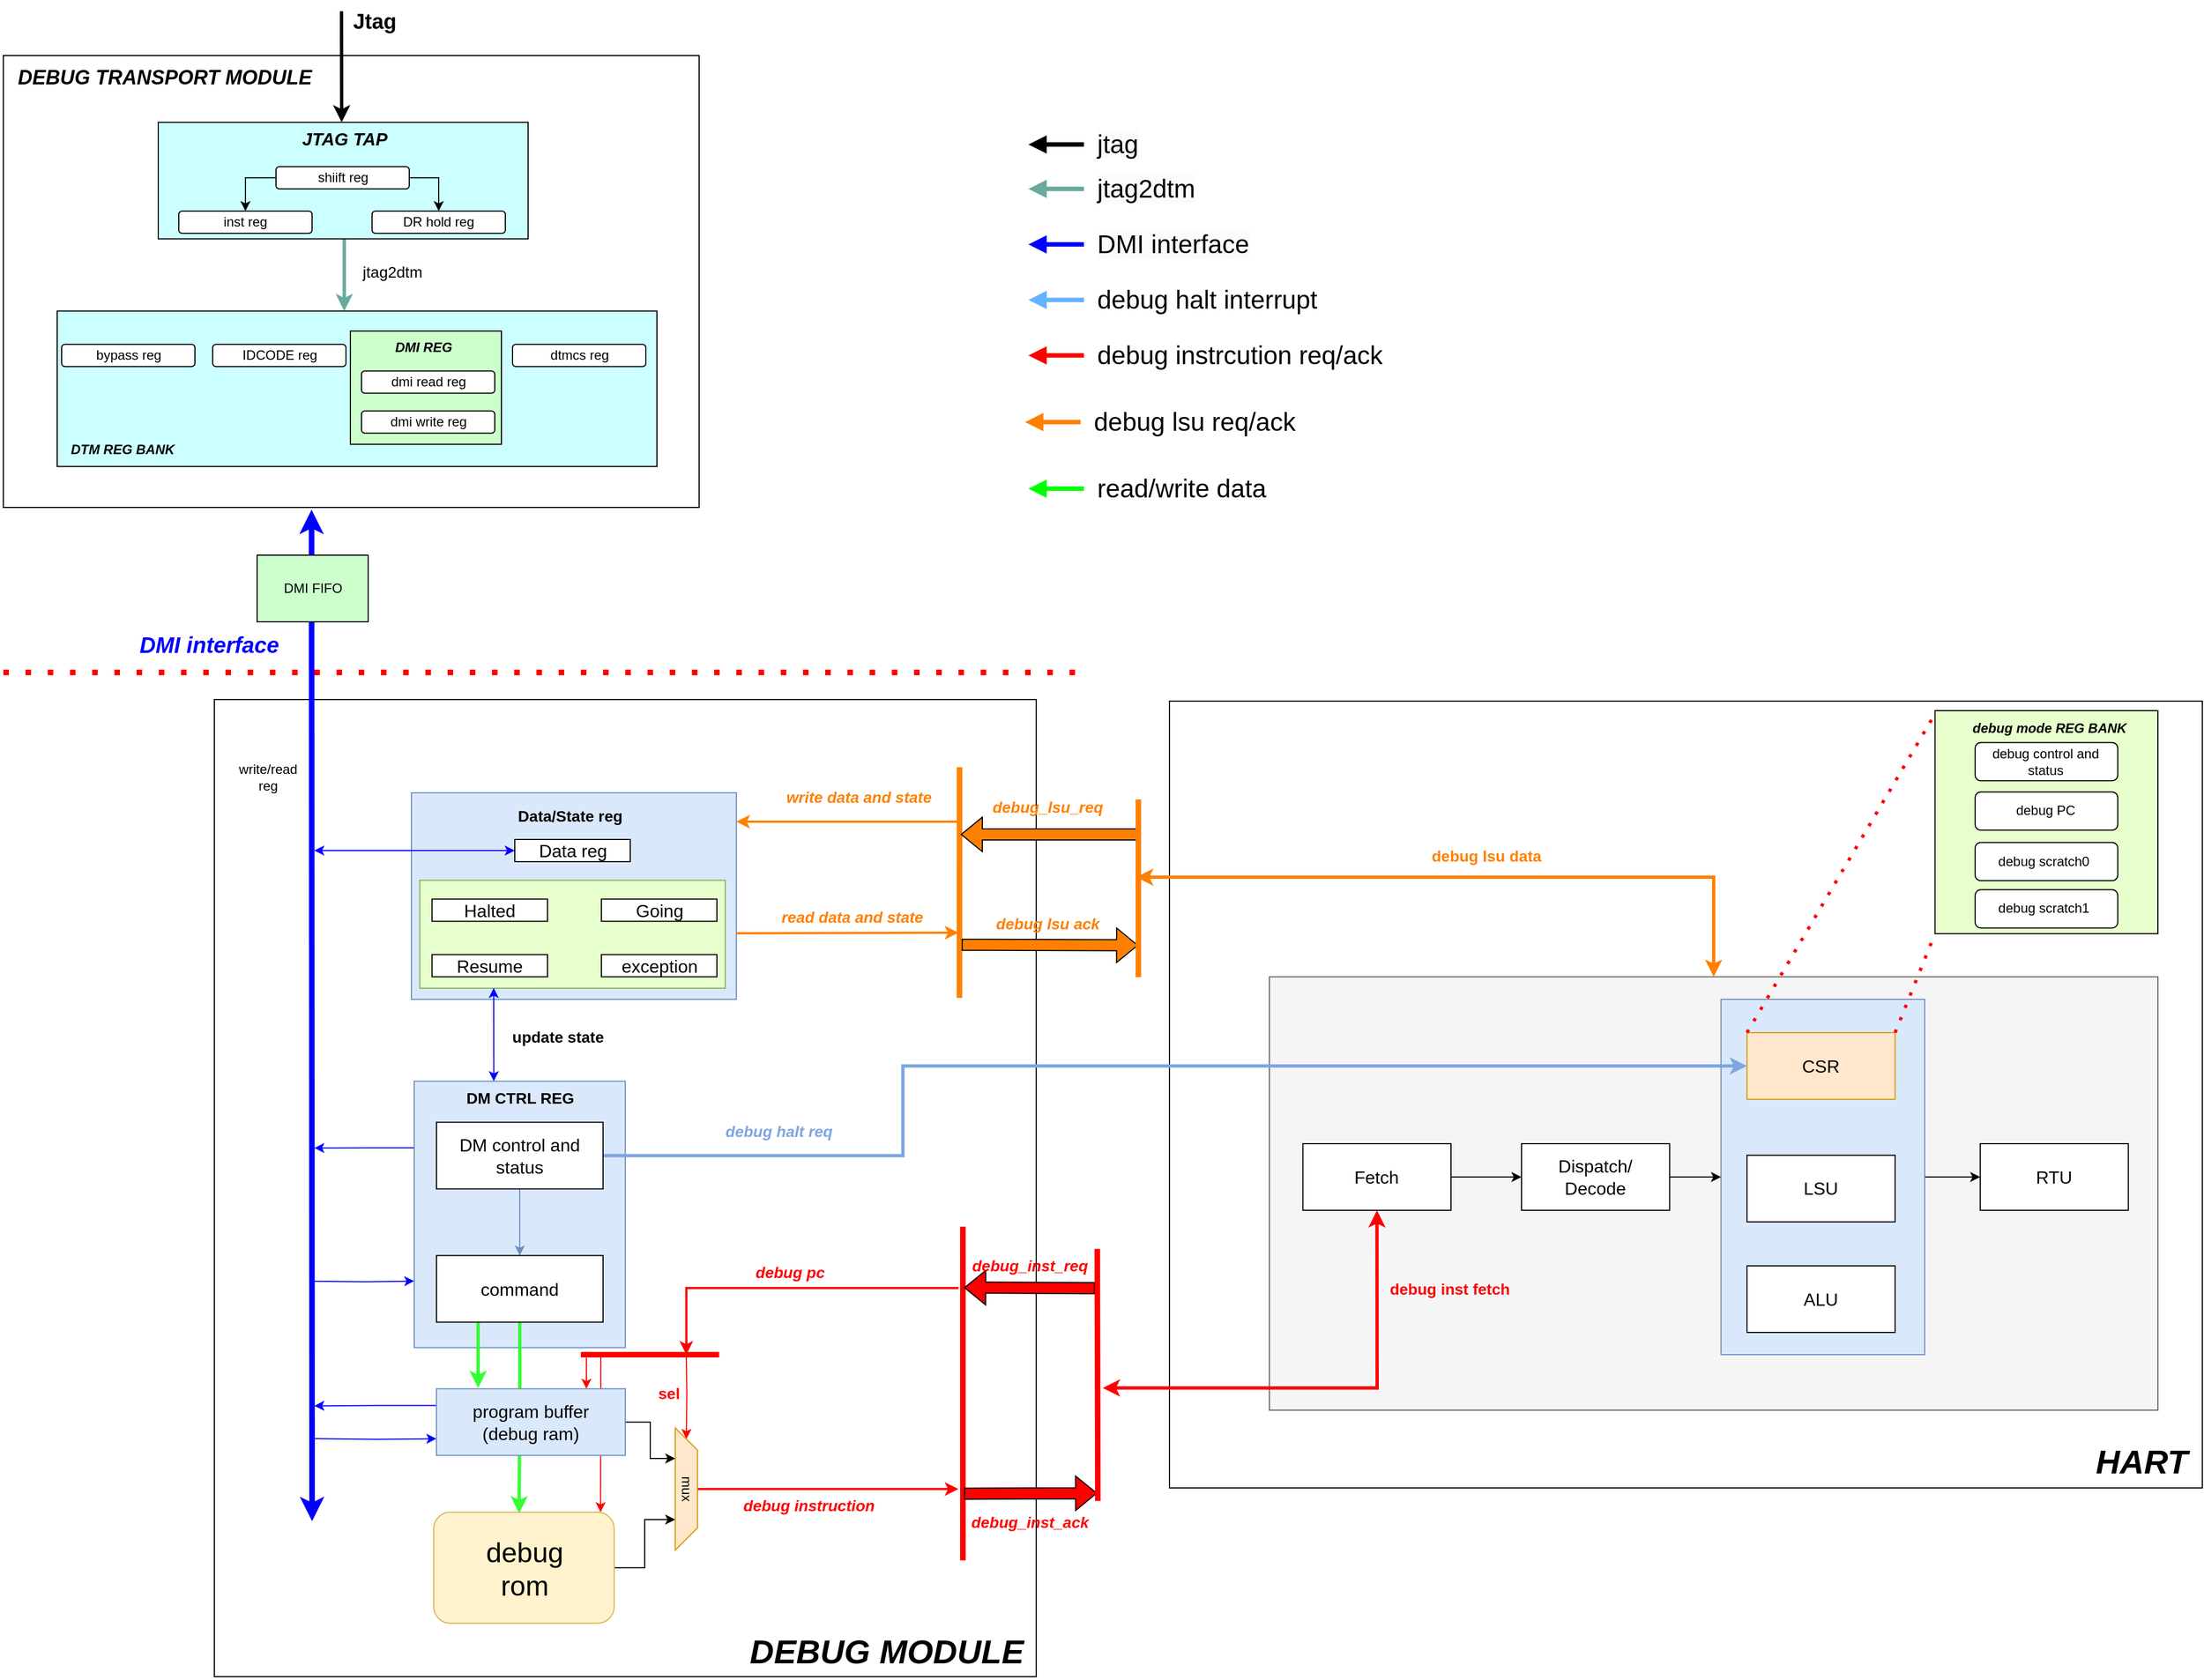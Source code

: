 <mxfile>
    <diagram id="eNo6lPj8VxHQ5PX3t6Yt" name="Page-1">
        <mxGraphModel dx="4300" dy="-765" grid="1" gridSize="10" guides="1" tooltips="1" connect="1" arrows="1" fold="1" page="1" pageScale="1" pageWidth="850" pageHeight="1100" background="#ffffff" math="0" shadow="0">
            <root>
                <mxCell id="0"/>
                <mxCell id="1" parent="0"/>
                <mxCell id="2" value="" style="rounded=0;whiteSpace=wrap;html=1;fillColor=#FFFFFF;" vertex="1" parent="1">
                    <mxGeometry x="-70" y="4550" width="740" height="880" as="geometry"/>
                </mxCell>
                <mxCell id="3" value="" style="rounded=0;whiteSpace=wrap;html=1;fillColor=#FFFFFF;" vertex="1" parent="1">
                    <mxGeometry x="790" y="4551.43" width="930" height="708.57" as="geometry"/>
                </mxCell>
                <mxCell id="4" value="" style="rounded=0;whiteSpace=wrap;html=1;fillColor=#f5f5f5;movable=1;resizable=1;rotatable=1;deletable=1;editable=1;locked=0;connectable=1;fontColor=#333333;strokeColor=#666666;" vertex="1" parent="1">
                    <mxGeometry x="880" y="4799.72" width="800" height="390.28" as="geometry"/>
                </mxCell>
                <mxCell id="5" style="edgeStyle=orthogonalEdgeStyle;rounded=0;orthogonalLoop=1;jettySize=auto;html=1;exitX=1;exitY=0.5;exitDx=0;exitDy=0;entryX=0;entryY=0.5;entryDx=0;entryDy=0;" edge="1" parent="1" source="6" target="114">
                    <mxGeometry relative="1" as="geometry"/>
                </mxCell>
                <mxCell id="6" value="" style="rounded=0;whiteSpace=wrap;html=1;fillColor=#dae8fc;movable=1;resizable=1;rotatable=1;deletable=1;editable=1;locked=0;connectable=1;strokeColor=#6c8ebf;" vertex="1" parent="1">
                    <mxGeometry x="1286.63" y="4820" width="183.37" height="320" as="geometry"/>
                </mxCell>
                <mxCell id="7" value="" style="endArrow=classic;html=1;rounded=0;strokeColor=#FF0000;" edge="1" parent="1">
                    <mxGeometry width="50" height="50" relative="1" as="geometry">
                        <mxPoint x="278.01" y="5141.86" as="sourcePoint"/>
                        <mxPoint x="277.76" y="5281.86" as="targetPoint"/>
                    </mxGeometry>
                </mxCell>
                <mxCell id="8" value="" style="rounded=0;whiteSpace=wrap;html=1;fillColor=#dae8fc;fontStyle=1;strokeColor=#6c8ebf;" vertex="1" parent="1">
                    <mxGeometry x="107.5" y="4633.98" width="292.5" height="186.02" as="geometry"/>
                </mxCell>
                <mxCell id="9" value="" style="rounded=0;whiteSpace=wrap;html=1;fillColor=#E6FFCC;fontStyle=1;strokeColor=#82b366;" vertex="1" parent="1">
                    <mxGeometry x="115" y="4712.78" width="275" height="97.22" as="geometry"/>
                </mxCell>
                <mxCell id="10" value="" style="rounded=0;whiteSpace=wrap;html=1;fillColor=#FFFFFF;" vertex="1" parent="1">
                    <mxGeometry x="-260" y="3970" width="626.5" height="407" as="geometry"/>
                </mxCell>
                <mxCell id="11" style="edgeStyle=orthogonalEdgeStyle;rounded=0;orthogonalLoop=1;jettySize=auto;html=1;exitX=0;exitY=0.75;exitDx=0;exitDy=0;entryX=0;entryY=0.75;entryDx=0;entryDy=0;strokeColor=#0000FF;" edge="1" parent="1" target="13">
                    <mxGeometry relative="1" as="geometry">
                        <mxPoint x="20" y="5073.937" as="sourcePoint"/>
                    </mxGeometry>
                </mxCell>
                <mxCell id="12" style="edgeStyle=orthogonalEdgeStyle;rounded=0;orthogonalLoop=1;jettySize=auto;html=1;exitX=0;exitY=0.25;exitDx=0;exitDy=0;strokeColor=#0000FF;" edge="1" parent="1" source="13">
                    <mxGeometry relative="1" as="geometry">
                        <mxPoint x="20" y="4953.937" as="targetPoint"/>
                    </mxGeometry>
                </mxCell>
                <mxCell id="13" value="" style="rounded=0;whiteSpace=wrap;html=1;fillColor=#dae8fc;fontStyle=1;strokeColor=#6c8ebf;" vertex="1" parent="1">
                    <mxGeometry x="110" y="4893.72" width="190" height="240" as="geometry"/>
                </mxCell>
                <mxCell id="14" style="edgeStyle=orthogonalEdgeStyle;rounded=0;orthogonalLoop=1;jettySize=auto;html=1;exitX=0.5;exitY=0;exitDx=0;exitDy=0;entryX=0.5;entryY=0;entryDx=0;entryDy=0;strokeWidth=3;" edge="1" parent="1">
                    <mxGeometry relative="1" as="geometry">
                        <mxPoint x="44.66" y="4030.14" as="targetPoint"/>
                        <mxPoint x="44.502" y="3960.14" as="sourcePoint"/>
                        <Array as="points">
                            <mxPoint x="45.16" y="3930.14"/>
                            <mxPoint x="45.16" y="3930.14"/>
                        </Array>
                    </mxGeometry>
                </mxCell>
                <mxCell id="15" style="edgeStyle=orthogonalEdgeStyle;rounded=0;orthogonalLoop=1;jettySize=auto;html=1;exitX=0.5;exitY=1;exitDx=0;exitDy=0;entryX=0.5;entryY=0;entryDx=0;entryDy=0;fontColor=#67AB9F;strokeColor=#67AB9F;strokeWidth=3;" edge="1" parent="1">
                    <mxGeometry relative="1" as="geometry">
                        <mxPoint x="47" y="4130.14" as="sourcePoint"/>
                        <mxPoint x="47" y="4200.14" as="targetPoint"/>
                    </mxGeometry>
                </mxCell>
                <mxCell id="16" value="&lt;font style=&quot;font-size: 19px;&quot;&gt;Jtag&lt;/font&gt;" style="text;html=1;align=center;verticalAlign=middle;resizable=0;points=[];autosize=1;strokeColor=none;fillColor=none;fontStyle=1;" vertex="1" parent="1">
                    <mxGeometry x="44" y="3920" width="60" height="40" as="geometry"/>
                </mxCell>
                <mxCell id="17" value="&lt;font style=&quot;font-size: 14px;&quot;&gt;jtag2dtm&lt;/font&gt;" style="text;html=1;align=center;verticalAlign=middle;resizable=0;points=[];autosize=1;strokeColor=none;fillColor=none;" vertex="1" parent="1">
                    <mxGeometry x="49.5" y="4150.14" width="80" height="30" as="geometry"/>
                </mxCell>
                <mxCell id="18" value="" style="endArrow=none;dashed=1;html=1;dashPattern=1 3;strokeWidth=5;rounded=0;strokeColor=#FF0000;" edge="1" parent="1">
                    <mxGeometry width="50" height="50" relative="1" as="geometry">
                        <mxPoint x="-260" y="4525.58" as="sourcePoint"/>
                        <mxPoint x="720" y="4525.58" as="targetPoint"/>
                    </mxGeometry>
                </mxCell>
                <mxCell id="19" style="edgeStyle=orthogonalEdgeStyle;rounded=0;orthogonalLoop=1;jettySize=auto;html=1;exitX=0.5;exitY=1;exitDx=0;exitDy=0;entryX=0.5;entryY=0;entryDx=0;entryDy=0;fillColor=#dae8fc;strokeColor=#6c8ebf;" edge="1" parent="1" source="21" target="24">
                    <mxGeometry relative="1" as="geometry"/>
                </mxCell>
                <mxCell id="20" style="edgeStyle=orthogonalEdgeStyle;rounded=0;orthogonalLoop=1;jettySize=auto;html=1;exitX=1;exitY=0.5;exitDx=0;exitDy=0;entryX=0;entryY=0.5;entryDx=0;entryDy=0;strokeColor=#7EA6E0;strokeWidth=3;" edge="1" parent="1" source="21" target="113">
                    <mxGeometry relative="1" as="geometry">
                        <mxPoint x="770" y="4960.667" as="targetPoint"/>
                        <Array as="points">
                            <mxPoint x="550" y="4961"/>
                            <mxPoint x="550" y="4880"/>
                        </Array>
                    </mxGeometry>
                </mxCell>
                <mxCell id="21" value="DM control and&lt;br&gt;status" style="rounded=0;whiteSpace=wrap;html=1;fontSize=16;" vertex="1" parent="1">
                    <mxGeometry x="130" y="4930.72" width="150" height="60" as="geometry"/>
                </mxCell>
                <mxCell id="22" style="edgeStyle=orthogonalEdgeStyle;rounded=0;orthogonalLoop=1;jettySize=auto;html=1;exitX=0.25;exitY=1;exitDx=0;exitDy=0;entryX=0.221;entryY=-0.012;entryDx=0;entryDy=0;strokeColor=#33FF33;strokeWidth=3;entryPerimeter=0;" edge="1" parent="1" source="24" target="62">
                    <mxGeometry relative="1" as="geometry"/>
                </mxCell>
                <mxCell id="23" style="edgeStyle=orthogonalEdgeStyle;rounded=0;orthogonalLoop=1;jettySize=auto;html=1;exitX=0.5;exitY=1;exitDx=0;exitDy=0;strokeColor=#33FF33;strokeWidth=3;entryX=0.473;entryY=0.01;entryDx=0;entryDy=0;entryPerimeter=0;" edge="1" parent="1" source="24" target="36">
                    <mxGeometry relative="1" as="geometry"/>
                </mxCell>
                <mxCell id="24" value="command" style="rounded=0;whiteSpace=wrap;html=1;fontSize=16;" vertex="1" parent="1">
                    <mxGeometry x="130" y="5050.72" width="150" height="60" as="geometry"/>
                </mxCell>
                <mxCell id="25" style="edgeStyle=orthogonalEdgeStyle;rounded=0;orthogonalLoop=1;jettySize=auto;html=1;exitX=0;exitY=0.75;exitDx=0;exitDy=0;entryX=0;entryY=0.75;entryDx=0;entryDy=0;strokeColor=#0000FF;" edge="1" parent="1" target="62">
                    <mxGeometry relative="1" as="geometry">
                        <mxPoint x="20" y="5215.677" as="sourcePoint"/>
                    </mxGeometry>
                </mxCell>
                <mxCell id="26" style="edgeStyle=orthogonalEdgeStyle;rounded=0;orthogonalLoop=1;jettySize=auto;html=1;exitX=0;exitY=0.25;exitDx=0;exitDy=0;entryX=0;entryY=0.25;entryDx=0;entryDy=0;strokeColor=#0000FF;" edge="1" parent="1" source="62">
                    <mxGeometry relative="1" as="geometry">
                        <mxPoint x="20" y="5186.111" as="targetPoint"/>
                    </mxGeometry>
                </mxCell>
                <mxCell id="27" value="write/read&lt;br&gt;reg" style="text;html=1;align=center;verticalAlign=middle;resizable=0;points=[];autosize=1;strokeColor=none;fillColor=none;" vertex="1" parent="1">
                    <mxGeometry x="-62" y="4599.72" width="80" height="40" as="geometry"/>
                </mxCell>
                <mxCell id="28" value="" style="endArrow=classic;startArrow=classic;html=1;rounded=0;strokeColor=#0000FF;strokeWidth=5;entryX=0.443;entryY=1.005;entryDx=0;entryDy=0;entryPerimeter=0;" edge="1" parent="1" target="10">
                    <mxGeometry width="50" height="50" relative="1" as="geometry">
                        <mxPoint x="18" y="5290" as="sourcePoint"/>
                        <mxPoint x="17.12" y="4520" as="targetPoint"/>
                    </mxGeometry>
                </mxCell>
                <mxCell id="29" value="" style="endArrow=none;html=1;strokeWidth=4;rounded=1;startArrow=block;startFill=1;endFill=0;strokeColor=#0000FF;fillColor=#0050ef;" edge="1" parent="1">
                    <mxGeometry width="50" height="50" relative="1" as="geometry">
                        <mxPoint x="663" y="4140.14" as="sourcePoint"/>
                        <mxPoint x="713" y="4140.14" as="targetPoint"/>
                    </mxGeometry>
                </mxCell>
                <mxCell id="30" value="&lt;span style=&quot;color: rgb(0, 0, 0); font-family: Helvetica; font-size: 23px; font-style: normal; font-variant-ligatures: normal; font-variant-caps: normal; font-weight: 400; letter-spacing: normal; orphans: 2; text-indent: 0px; text-transform: none; widows: 2; word-spacing: 0px; -webkit-text-stroke-width: 0px; background-color: rgb(251, 251, 251); text-decoration-thickness: initial; text-decoration-style: initial; text-decoration-color: initial; float: none; display: inline !important;&quot;&gt;DMI interface&lt;/span&gt;" style="text;whiteSpace=wrap;html=1;fontSize=23;align=left;" vertex="1" parent="1">
                    <mxGeometry x="723" y="4120.14" width="180" height="30" as="geometry"/>
                </mxCell>
                <mxCell id="31" value="" style="endArrow=none;html=1;strokeWidth=4;rounded=1;startArrow=block;startFill=1;endFill=0;strokeColor=#67AB9F;fillColor=#0050ef;" edge="1" parent="1">
                    <mxGeometry width="50" height="50" relative="1" as="geometry">
                        <mxPoint x="663" y="4090.14" as="sourcePoint"/>
                        <mxPoint x="713" y="4090.14" as="targetPoint"/>
                    </mxGeometry>
                </mxCell>
                <mxCell id="32" value="&lt;span style=&quot;color: rgb(0, 0, 0); font-family: Helvetica; font-size: 23px; font-style: normal; font-variant-ligatures: normal; font-variant-caps: normal; font-weight: 400; letter-spacing: normal; orphans: 2; text-indent: 0px; text-transform: none; widows: 2; word-spacing: 0px; -webkit-text-stroke-width: 0px; background-color: rgb(251, 251, 251); text-decoration-thickness: initial; text-decoration-style: initial; text-decoration-color: initial; float: none; display: inline !important;&quot;&gt;jtag2dtm&lt;/span&gt;" style="text;whiteSpace=wrap;html=1;fontSize=23;align=left;" vertex="1" parent="1">
                    <mxGeometry x="723" y="4070.14" width="80" height="30" as="geometry"/>
                </mxCell>
                <mxCell id="33" value="" style="endArrow=none;html=1;strokeWidth=4;rounded=1;startArrow=block;startFill=1;endFill=0;strokeColor=#66B2FF;fillColor=#0050ef;" edge="1" parent="1">
                    <mxGeometry width="50" height="50" relative="1" as="geometry">
                        <mxPoint x="663" y="4190.14" as="sourcePoint"/>
                        <mxPoint x="713" y="4190.14" as="targetPoint"/>
                    </mxGeometry>
                </mxCell>
                <mxCell id="34" value="debug halt interrupt" style="text;whiteSpace=wrap;html=1;fontSize=23;align=left;" vertex="1" parent="1">
                    <mxGeometry x="723" y="4170.14" width="217" height="30" as="geometry"/>
                </mxCell>
                <mxCell id="35" style="edgeStyle=orthogonalEdgeStyle;rounded=0;orthogonalLoop=1;jettySize=auto;html=1;exitX=1;exitY=0.5;exitDx=0;exitDy=0;entryX=0.75;entryY=1;entryDx=0;entryDy=0;" edge="1" parent="1" source="36" target="96">
                    <mxGeometry relative="1" as="geometry"/>
                </mxCell>
                <mxCell id="36" value="&lt;font style=&quot;font-size: 25px;&quot;&gt;debug&lt;br&gt;rom&lt;/font&gt;" style="rounded=1;whiteSpace=wrap;html=1;fillColor=#fff2cc;strokeColor=#d6b656;" vertex="1" parent="1">
                    <mxGeometry x="127.5" y="5281.86" width="162.5" height="100" as="geometry"/>
                </mxCell>
                <mxCell id="37" value="" style="endArrow=none;html=1;strokeWidth=4;rounded=1;startArrow=block;startFill=1;endFill=0;strokeColor=#FF0000;fillColor=#0050ef;" edge="1" parent="1">
                    <mxGeometry width="50" height="50" relative="1" as="geometry">
                        <mxPoint x="663" y="4240.14" as="sourcePoint"/>
                        <mxPoint x="713" y="4240.14" as="targetPoint"/>
                    </mxGeometry>
                </mxCell>
                <mxCell id="38" value="debug instrcution req/ack&amp;nbsp;" style="text;whiteSpace=wrap;html=1;fontSize=23;align=left;" vertex="1" parent="1">
                    <mxGeometry x="723" y="4220.14" width="267" height="30" as="geometry"/>
                </mxCell>
                <mxCell id="39" value="&lt;b style=&quot;&quot;&gt;&lt;i style=&quot;&quot;&gt;&lt;font style=&quot;font-size: 30px;&quot;&gt;DEBUG MODULE&lt;/font&gt;&lt;br style=&quot;font-size: 20px;&quot;&gt;&lt;/i&gt;&lt;/b&gt;" style="text;html=1;align=center;verticalAlign=middle;resizable=0;points=[];autosize=1;strokeColor=none;fillColor=none;fontSize=20;" vertex="1" parent="1">
                    <mxGeometry x="400" y="5381.86" width="270" height="50" as="geometry"/>
                </mxCell>
                <mxCell id="40" value="&lt;b style=&quot;font-size: 18px;&quot;&gt;&lt;i style=&quot;font-size: 18px;&quot;&gt;&lt;font style=&quot;font-size: 18px;&quot;&gt;DEBUG TRANSPORT MODULE&lt;/font&gt;&lt;br style=&quot;font-size: 18px;&quot;&gt;&lt;/i&gt;&lt;/b&gt;" style="text;html=1;align=center;verticalAlign=middle;resizable=0;points=[];autosize=1;strokeColor=none;fillColor=none;fontSize=18;" vertex="1" parent="1">
                    <mxGeometry x="-260" y="3970" width="290" height="40" as="geometry"/>
                </mxCell>
                <mxCell id="41" value="" style="endArrow=none;html=1;strokeWidth=4;rounded=1;startArrow=block;startFill=1;endFill=0;strokeColor=#FF8000;fillColor=#0050ef;" edge="1" parent="1">
                    <mxGeometry width="50" height="50" relative="1" as="geometry">
                        <mxPoint x="660" y="4300.14" as="sourcePoint"/>
                        <mxPoint x="710" y="4300.14" as="targetPoint"/>
                    </mxGeometry>
                </mxCell>
                <mxCell id="42" value="debug lsu req/ack" style="text;whiteSpace=wrap;html=1;fontSize=23;align=left;" vertex="1" parent="1">
                    <mxGeometry x="720" y="4280.14" width="220" height="30" as="geometry"/>
                </mxCell>
                <mxCell id="43" value="" style="rounded=0;whiteSpace=wrap;html=1;fillColor=#CCFFFF;" vertex="1" parent="1">
                    <mxGeometry x="-211.5" y="4200.14" width="540" height="140" as="geometry"/>
                </mxCell>
                <mxCell id="44" value="IDCODE reg" style="rounded=1;whiteSpace=wrap;html=1;" vertex="1" parent="1">
                    <mxGeometry x="-71.5" y="4230.14" width="120" height="20" as="geometry"/>
                </mxCell>
                <mxCell id="45" value="dtmcs reg" style="rounded=1;whiteSpace=wrap;html=1;" vertex="1" parent="1">
                    <mxGeometry x="198.5" y="4230.14" width="120" height="20" as="geometry"/>
                </mxCell>
                <mxCell id="46" value="bypass reg" style="rounded=1;whiteSpace=wrap;html=1;" vertex="1" parent="1">
                    <mxGeometry x="-207.5" y="4230.14" width="120" height="20" as="geometry"/>
                </mxCell>
                <mxCell id="47" value="DTM REG BANK" style="text;html=1;align=center;verticalAlign=middle;resizable=0;points=[];autosize=1;strokeColor=none;fillColor=none;fontStyle=3;" vertex="1" parent="1">
                    <mxGeometry x="-213.5" y="4310.14" width="120" height="30" as="geometry"/>
                </mxCell>
                <mxCell id="48" value="" style="rounded=0;whiteSpace=wrap;html=1;fillColor=#CCFFCC;" vertex="1" parent="1">
                    <mxGeometry x="52.5" y="4218.14" width="136" height="102" as="geometry"/>
                </mxCell>
                <mxCell id="49" value="dmi read reg" style="rounded=1;whiteSpace=wrap;html=1;" vertex="1" parent="1">
                    <mxGeometry x="62.5" y="4254.14" width="120" height="20" as="geometry"/>
                </mxCell>
                <mxCell id="50" value="dmi write reg" style="rounded=1;whiteSpace=wrap;html=1;" vertex="1" parent="1">
                    <mxGeometry x="62.5" y="4290.14" width="120" height="20" as="geometry"/>
                </mxCell>
                <mxCell id="51" value="DMI REG" style="text;html=1;align=center;verticalAlign=middle;resizable=0;points=[];autosize=1;strokeColor=none;fillColor=none;fontStyle=3;" vertex="1" parent="1">
                    <mxGeometry x="82.5" y="4218.14" width="70" height="30" as="geometry"/>
                </mxCell>
                <mxCell id="52" value="" style="rounded=0;whiteSpace=wrap;html=1;fillColor=#CCFFFF;" vertex="1" parent="1">
                    <mxGeometry x="-120.5" y="4030.14" width="333" height="105" as="geometry"/>
                </mxCell>
                <mxCell id="53" style="edgeStyle=orthogonalEdgeStyle;rounded=0;orthogonalLoop=1;jettySize=auto;html=1;exitX=0;exitY=0.5;exitDx=0;exitDy=0;entryX=0.5;entryY=0;entryDx=0;entryDy=0;" edge="1" parent="1" source="55" target="56">
                    <mxGeometry relative="1" as="geometry"/>
                </mxCell>
                <mxCell id="54" style="edgeStyle=orthogonalEdgeStyle;rounded=0;orthogonalLoop=1;jettySize=auto;html=1;exitX=1;exitY=0.5;exitDx=0;exitDy=0;entryX=0.5;entryY=0;entryDx=0;entryDy=0;" edge="1" parent="1" source="55" target="57">
                    <mxGeometry relative="1" as="geometry"/>
                </mxCell>
                <mxCell id="55" value="shiift reg" style="rounded=1;whiteSpace=wrap;html=1;" vertex="1" parent="1">
                    <mxGeometry x="-14.5" y="4070.14" width="120" height="20" as="geometry"/>
                </mxCell>
                <mxCell id="56" value="inst reg" style="rounded=1;whiteSpace=wrap;html=1;" vertex="1" parent="1">
                    <mxGeometry x="-102" y="4110.14" width="120" height="20" as="geometry"/>
                </mxCell>
                <mxCell id="57" value="DR hold reg" style="rounded=1;whiteSpace=wrap;html=1;" vertex="1" parent="1">
                    <mxGeometry x="72" y="4110.14" width="120" height="20" as="geometry"/>
                </mxCell>
                <mxCell id="58" value="&lt;b&gt;&lt;i&gt;&lt;font style=&quot;font-size: 16px;&quot;&gt;JTAG TAP&lt;/font&gt;&lt;br&gt;&lt;/i&gt;&lt;/b&gt;" style="text;html=1;align=center;verticalAlign=middle;resizable=0;points=[];autosize=1;strokeColor=none;fillColor=none;" vertex="1" parent="1">
                    <mxGeometry x="-3" y="4030.14" width="100" height="30" as="geometry"/>
                </mxCell>
                <mxCell id="59" value="" style="endArrow=none;html=1;strokeWidth=4;rounded=1;startArrow=block;startFill=1;endFill=0;strokeColor=#000000;fillColor=#0050ef;" edge="1" parent="1">
                    <mxGeometry width="50" height="50" relative="1" as="geometry">
                        <mxPoint x="663" y="4050.14" as="sourcePoint"/>
                        <mxPoint x="713" y="4050.14" as="targetPoint"/>
                    </mxGeometry>
                </mxCell>
                <mxCell id="60" value="&lt;span style=&quot;color: rgb(0, 0, 0); font-family: Helvetica; font-size: 23px; font-style: normal; font-variant-ligatures: normal; font-variant-caps: normal; font-weight: 400; letter-spacing: normal; orphans: 2; text-indent: 0px; text-transform: none; widows: 2; word-spacing: 0px; -webkit-text-stroke-width: 0px; background-color: rgb(251, 251, 251); text-decoration-thickness: initial; text-decoration-style: initial; text-decoration-color: initial; float: none; display: inline !important;&quot;&gt;jtag&lt;/span&gt;" style="text;whiteSpace=wrap;html=1;fontSize=23;align=left;" vertex="1" parent="1">
                    <mxGeometry x="723" y="4030.14" width="80" height="30" as="geometry"/>
                </mxCell>
                <mxCell id="61" style="edgeStyle=orthogonalEdgeStyle;rounded=0;orthogonalLoop=1;jettySize=auto;html=1;exitX=1;exitY=0.5;exitDx=0;exitDy=0;entryX=0.25;entryY=1;entryDx=0;entryDy=0;" edge="1" parent="1" source="62" target="96">
                    <mxGeometry relative="1" as="geometry"/>
                </mxCell>
                <mxCell id="62" value="program buffer&lt;div&gt;(debug ram)&lt;/div&gt;" style="rounded=0;whiteSpace=wrap;html=1;fontSize=16;fillColor=#dae8fc;strokeColor=#6c8ebf;" vertex="1" parent="1">
                    <mxGeometry x="130" y="5170.72" width="170" height="60" as="geometry"/>
                </mxCell>
                <mxCell id="63" value="" style="endArrow=none;html=1;strokeWidth=4;rounded=1;startArrow=block;startFill=1;endFill=0;strokeColor=#00FF00;fillColor=#0050ef;" edge="1" parent="1">
                    <mxGeometry width="50" height="50" relative="1" as="geometry">
                        <mxPoint x="663" y="4360.14" as="sourcePoint"/>
                        <mxPoint x="713" y="4360.14" as="targetPoint"/>
                    </mxGeometry>
                </mxCell>
                <mxCell id="64" value="read/write data" style="text;whiteSpace=wrap;html=1;fontSize=23;align=left;" vertex="1" parent="1">
                    <mxGeometry x="723" y="4340.14" width="170" height="30" as="geometry"/>
                </mxCell>
                <mxCell id="65" value="&lt;b&gt;&lt;font style=&quot;font-size: 14px;&quot;&gt;DM CTRL REG&lt;/font&gt;&lt;/b&gt;" style="text;html=1;align=center;verticalAlign=middle;resizable=0;points=[];autosize=1;strokeColor=none;fillColor=none;" vertex="1" parent="1">
                    <mxGeometry x="145" y="4893.72" width="120" height="30" as="geometry"/>
                </mxCell>
                <mxCell id="66" value="&lt;b style=&quot;font-size: 20px;&quot;&gt;&lt;i style=&quot;font-size: 20px;&quot;&gt;&lt;font style=&quot;font-size: 20px;&quot;&gt;DMI interface&lt;/font&gt;&lt;br style=&quot;font-size: 20px;&quot;&gt;&lt;/i&gt;&lt;/b&gt;" style="text;html=1;align=center;verticalAlign=middle;resizable=0;points=[];autosize=1;strokeColor=none;fillColor=none;fontSize=20;fontColor=#0000FF;" vertex="1" parent="1">
                    <mxGeometry x="-150" y="4480" width="150" height="40" as="geometry"/>
                </mxCell>
                <mxCell id="67" style="edgeStyle=orthogonalEdgeStyle;rounded=0;orthogonalLoop=1;jettySize=auto;html=1;exitX=1;exitY=0.5;exitDx=0;exitDy=0;entryX=0;entryY=0.5;entryDx=0;entryDy=0;" edge="1" parent="1" source="68" target="75">
                    <mxGeometry relative="1" as="geometry">
                        <mxPoint x="1120.15" y="4990.189" as="targetPoint"/>
                    </mxGeometry>
                </mxCell>
                <mxCell id="68" value="Fetch" style="rounded=0;whiteSpace=wrap;html=1;fontSize=16;" vertex="1" parent="1">
                    <mxGeometry x="910.15" y="4950" width="133.35" height="60" as="geometry"/>
                </mxCell>
                <mxCell id="69" value="" style="endArrow=none;html=1;rounded=0;strokeColor=#FF0000;strokeWidth=5;" edge="1" parent="1">
                    <mxGeometry width="50" height="50" relative="1" as="geometry">
                        <mxPoint x="604" y="5325.21" as="sourcePoint"/>
                        <mxPoint x="604" y="5024.79" as="targetPoint"/>
                    </mxGeometry>
                </mxCell>
                <mxCell id="70" value="" style="shape=flexArrow;endArrow=classic;html=1;rounded=0;fillColor=#FF0000;" edge="1" parent="1">
                    <mxGeometry width="50" height="50" relative="1" as="geometry">
                        <mxPoint x="723" y="5080.07" as="sourcePoint"/>
                        <mxPoint x="605" y="5079.57" as="targetPoint"/>
                    </mxGeometry>
                </mxCell>
                <mxCell id="71" value="&lt;font color=&quot;#ff0000&quot; style=&quot;font-size: 14px;&quot;&gt;&lt;b&gt;&lt;i&gt;debug_inst_req&lt;/i&gt;&lt;/b&gt;&lt;/font&gt;" style="text;html=1;align=center;verticalAlign=middle;resizable=0;points=[];autosize=1;strokeColor=none;fillColor=none;" vertex="1" parent="1">
                    <mxGeometry x="599" y="5044.79" width="130" height="30" as="geometry"/>
                </mxCell>
                <mxCell id="72" value="" style="shape=flexArrow;endArrow=classic;html=1;rounded=0;fillColor=#FF0000;" edge="1" parent="1">
                    <mxGeometry width="50" height="50" relative="1" as="geometry">
                        <mxPoint x="605" y="5265.22" as="sourcePoint"/>
                        <mxPoint x="725" y="5264.79" as="targetPoint"/>
                    </mxGeometry>
                </mxCell>
                <mxCell id="73" value="&lt;font color=&quot;#ff0000&quot; style=&quot;font-size: 14px;&quot;&gt;&lt;b&gt;&lt;i&gt;debug_inst_ack&lt;/i&gt;&lt;/b&gt;&lt;/font&gt;" style="text;html=1;align=center;verticalAlign=middle;resizable=0;points=[];autosize=1;strokeColor=none;fillColor=none;" vertex="1" parent="1">
                    <mxGeometry x="599" y="5275.79" width="130" height="30" as="geometry"/>
                </mxCell>
                <mxCell id="74" style="edgeStyle=orthogonalEdgeStyle;rounded=0;orthogonalLoop=1;jettySize=auto;html=1;exitX=1;exitY=0.5;exitDx=0;exitDy=0;entryX=0;entryY=0.5;entryDx=0;entryDy=0;" edge="1" parent="1" source="75" target="6">
                    <mxGeometry relative="1" as="geometry"/>
                </mxCell>
                <mxCell id="75" value="Dispatch/&lt;div&gt;Decode&lt;/div&gt;" style="rounded=0;whiteSpace=wrap;html=1;fontSize=16;" vertex="1" parent="1">
                    <mxGeometry x="1107.0" y="4950" width="133.35" height="60" as="geometry"/>
                </mxCell>
                <mxCell id="76" value="" style="endArrow=none;html=1;rounded=0;strokeColor=#FF8000;strokeWidth=5;fontColor=#FF8000;" edge="1" parent="1">
                    <mxGeometry width="50" height="50" relative="1" as="geometry">
                        <mxPoint x="600.89" y="4818.69" as="sourcePoint"/>
                        <mxPoint x="601" y="4611.05" as="targetPoint"/>
                    </mxGeometry>
                </mxCell>
                <mxCell id="77" value="" style="shape=flexArrow;endArrow=classic;html=1;rounded=0;fillColor=#FF8000;exitX=0.5;exitY=0;exitDx=0;exitDy=0;" edge="1" parent="1">
                    <mxGeometry width="50" height="50" relative="1" as="geometry">
                        <mxPoint x="762" y="4671.49" as="sourcePoint"/>
                        <mxPoint x="602" y="4671.49" as="targetPoint"/>
                    </mxGeometry>
                </mxCell>
                <mxCell id="78" value="&lt;font color=&quot;#ff8000&quot; style=&quot;font-size: 14px;&quot;&gt;&lt;span style=&quot;&quot;&gt;&lt;span style=&quot;&quot;&gt;debug_lsu_req&lt;/span&gt;&lt;/span&gt;&lt;/font&gt;" style="text;html=1;align=center;verticalAlign=middle;resizable=0;points=[];autosize=1;strokeColor=none;fillColor=none;fontStyle=3;" vertex="1" parent="1">
                    <mxGeometry x="619.89" y="4632.36" width="120" height="30" as="geometry"/>
                </mxCell>
                <mxCell id="79" value="" style="shape=flexArrow;endArrow=classic;html=1;rounded=0;fillColor=#FF8000;" edge="1" parent="1">
                    <mxGeometry width="50" height="50" relative="1" as="geometry">
                        <mxPoint x="602.89" y="4770.83" as="sourcePoint"/>
                        <mxPoint x="761.89" y="4771.36" as="targetPoint"/>
                    </mxGeometry>
                </mxCell>
                <mxCell id="80" value="&lt;font color=&quot;#ff8000&quot; style=&quot;font-size: 14px;&quot;&gt;&lt;span style=&quot;&quot;&gt;&lt;span style=&quot;&quot;&gt;debug lsu ack&lt;/span&gt;&lt;/span&gt;&lt;/font&gt;" style="text;html=1;align=center;verticalAlign=middle;resizable=0;points=[];autosize=1;strokeColor=none;fillColor=none;fontStyle=3;" vertex="1" parent="1">
                    <mxGeometry x="624.89" y="4737.08" width="110" height="30" as="geometry"/>
                </mxCell>
                <mxCell id="81" value="" style="endArrow=none;html=1;rounded=0;strokeColor=#FF0000;strokeWidth=5;exitX=0.973;exitY=-0.134;exitDx=0;exitDy=0;exitPerimeter=0;" edge="1" parent="1" source="73">
                    <mxGeometry width="50" height="50" relative="1" as="geometry">
                        <mxPoint x="724" y="5204.79" as="sourcePoint"/>
                        <mxPoint x="725" y="5044.79" as="targetPoint"/>
                    </mxGeometry>
                </mxCell>
                <mxCell id="82" value="&lt;b style=&quot;font-size: 30px;&quot;&gt;&lt;i style=&quot;font-size: 30px;&quot;&gt;HART&lt;br style=&quot;font-size: 30px;&quot;&gt;&lt;/i&gt;&lt;/b&gt;" style="text;html=1;align=center;verticalAlign=middle;resizable=0;points=[];autosize=1;strokeColor=none;fillColor=none;fontSize=30;" vertex="1" parent="1">
                    <mxGeometry x="1610.0" y="5211.0" width="110" height="50" as="geometry"/>
                </mxCell>
                <mxCell id="83" value="DMI FIFO" style="rounded=0;whiteSpace=wrap;html=1;fillColor=#CCFFCC;" vertex="1" parent="1">
                    <mxGeometry x="-31.5" y="4420" width="100" height="60" as="geometry"/>
                </mxCell>
                <mxCell id="84" value="Halted" style="rounded=0;whiteSpace=wrap;html=1;fontSize=16;" vertex="1" parent="1">
                    <mxGeometry x="126" y="4729.72" width="104" height="20" as="geometry"/>
                </mxCell>
                <mxCell id="85" value="&lt;b&gt;&lt;font style=&quot;font-size: 14px;&quot;&gt;Data/State reg&lt;/font&gt;&lt;/b&gt;" style="text;html=1;align=center;verticalAlign=middle;resizable=0;points=[];autosize=1;strokeColor=none;fillColor=none;" vertex="1" parent="1">
                    <mxGeometry x="189.5" y="4639.72" width="120" height="30" as="geometry"/>
                </mxCell>
                <mxCell id="86" value="Going" style="rounded=0;whiteSpace=wrap;html=1;fontSize=16;" vertex="1" parent="1">
                    <mxGeometry x="278.5" y="4729.72" width="104" height="20" as="geometry"/>
                </mxCell>
                <mxCell id="87" value="Resume" style="rounded=0;whiteSpace=wrap;html=1;fontSize=16;" vertex="1" parent="1">
                    <mxGeometry x="126" y="4779.72" width="104" height="20" as="geometry"/>
                </mxCell>
                <mxCell id="88" value="exception" style="rounded=0;whiteSpace=wrap;html=1;fontSize=16;" vertex="1" parent="1">
                    <mxGeometry x="278.5" y="4779.72" width="104" height="20" as="geometry"/>
                </mxCell>
                <mxCell id="89" value="Data reg" style="rounded=0;whiteSpace=wrap;html=1;fontSize=16;" vertex="1" parent="1">
                    <mxGeometry x="200.5" y="4676.0" width="104" height="20" as="geometry"/>
                </mxCell>
                <mxCell id="90" value="" style="endArrow=classic;startArrow=classic;html=1;rounded=0;entryX=0;entryY=0.5;entryDx=0;entryDy=0;strokeColor=#0000ff;" edge="1" parent="1" target="89">
                    <mxGeometry width="50" height="50" relative="1" as="geometry">
                        <mxPoint x="20" y="4686" as="sourcePoint"/>
                        <mxPoint x="200.5" y="4682.67" as="targetPoint"/>
                    </mxGeometry>
                </mxCell>
                <mxCell id="91" value="&lt;font style=&quot;font-size: 14px;&quot;&gt;&lt;span style=&quot;&quot;&gt;&lt;span style=&quot;&quot;&gt;update state&lt;/span&gt;&lt;/span&gt;&lt;/font&gt;" style="text;html=1;align=center;verticalAlign=middle;resizable=0;points=[];autosize=1;strokeColor=none;fillColor=none;fontStyle=1;fontColor=#000000;" vertex="1" parent="1">
                    <mxGeometry x="188.5" y="4839.33" width="100" height="30" as="geometry"/>
                </mxCell>
                <mxCell id="92" value="" style="endArrow=classic;startArrow=classic;html=1;rounded=0;entryX=0;entryY=0.5;entryDx=0;entryDy=0;strokeColor=#0000ff;exitX=0.377;exitY=0;exitDx=0;exitDy=0;exitPerimeter=0;" edge="1" parent="1" source="13">
                    <mxGeometry width="50" height="50" relative="1" as="geometry">
                        <mxPoint x="182" y="4890" as="sourcePoint"/>
                        <mxPoint x="181.55" y="4809.72" as="targetPoint"/>
                    </mxGeometry>
                </mxCell>
                <mxCell id="93" style="edgeStyle=orthogonalEdgeStyle;rounded=0;orthogonalLoop=1;jettySize=auto;html=1;strokeColor=#ff0000;strokeWidth=2;" edge="1" parent="1">
                    <mxGeometry relative="1" as="geometry">
                        <mxPoint x="355" y="5140" as="targetPoint"/>
                        <mxPoint x="600" y="5080" as="sourcePoint"/>
                        <Array as="points">
                            <mxPoint x="355" y="5080"/>
                        </Array>
                    </mxGeometry>
                </mxCell>
                <mxCell id="94" style="edgeStyle=orthogonalEdgeStyle;rounded=0;orthogonalLoop=1;jettySize=auto;html=1;exitX=0;exitY=0.5;exitDx=0;exitDy=0;entryX=0;entryY=0.5;entryDx=0;entryDy=0;strokeColor=#FF0000;" edge="1" parent="1" target="96">
                    <mxGeometry relative="1" as="geometry">
                        <mxPoint x="354.889" y="5140" as="sourcePoint"/>
                    </mxGeometry>
                </mxCell>
                <mxCell id="95" style="edgeStyle=orthogonalEdgeStyle;rounded=0;orthogonalLoop=1;jettySize=auto;html=1;exitX=0.5;exitY=0;exitDx=0;exitDy=0;strokeColor=#FF0000;strokeWidth=2;" edge="1" parent="1" source="96">
                    <mxGeometry relative="1" as="geometry">
                        <mxPoint x="600" y="5261" as="targetPoint"/>
                    </mxGeometry>
                </mxCell>
                <mxCell id="96" value="mux" style="shape=trapezoid;perimeter=trapezoidPerimeter;whiteSpace=wrap;html=1;fixedSize=1;rotation=90;fillColor=#ffe6cc;strokeColor=#d79b00;" vertex="1" parent="1">
                    <mxGeometry x="300" y="5251.0" width="110" height="20" as="geometry"/>
                </mxCell>
                <mxCell id="97" value="&lt;font color=&quot;#ff0000&quot; style=&quot;font-size: 14px;&quot;&gt;&lt;b&gt;&lt;i&gt;debug pc&lt;/i&gt;&lt;/b&gt;&lt;/font&gt;" style="text;html=1;align=center;verticalAlign=middle;resizable=0;points=[];autosize=1;strokeColor=none;fillColor=none;" vertex="1" parent="1">
                    <mxGeometry x="402.5" y="5050.72" width="90" height="30" as="geometry"/>
                </mxCell>
                <mxCell id="98" value="" style="endArrow=none;html=1;rounded=0;strokeColor=#FF0000;strokeWidth=5;fontColor=#FF8000;" edge="1" parent="1">
                    <mxGeometry width="50" height="50" relative="1" as="geometry">
                        <mxPoint x="384.5" y="5140.0" as="sourcePoint"/>
                        <mxPoint x="260" y="5140" as="targetPoint"/>
                    </mxGeometry>
                </mxCell>
                <mxCell id="99" value="" style="endArrow=classic;html=1;rounded=0;strokeColor=#FF0000;" edge="1" parent="1">
                    <mxGeometry width="50" height="50" relative="1" as="geometry">
                        <mxPoint x="265" y="5142.72" as="sourcePoint"/>
                        <mxPoint x="265" y="5170.72" as="targetPoint"/>
                    </mxGeometry>
                </mxCell>
                <mxCell id="100" value="&lt;font color=&quot;#ff0000&quot;&gt;&lt;span style=&quot;font-size: 14px;&quot;&gt;&lt;b&gt;&lt;span&gt;sel&lt;/span&gt;&lt;/b&gt;&lt;/span&gt;&lt;/font&gt;" style="text;html=1;align=center;verticalAlign=middle;resizable=0;points=[];autosize=1;strokeColor=none;fillColor=none;fontStyle=0;" vertex="1" parent="1">
                    <mxGeometry x="318.5" y="5160.0" width="40" height="30" as="geometry"/>
                </mxCell>
                <mxCell id="101" value="&lt;font color=&quot;#ff0000&quot; style=&quot;font-size: 14px;&quot;&gt;&lt;b&gt;&lt;i&gt;debug instruction&lt;/i&gt;&lt;/b&gt;&lt;/font&gt;" style="text;html=1;align=center;verticalAlign=middle;resizable=0;points=[];autosize=1;strokeColor=none;fillColor=none;" vertex="1" parent="1">
                    <mxGeometry x="395" y="5261.0" width="140" height="30" as="geometry"/>
                </mxCell>
                <mxCell id="102" value="" style="endArrow=classic;html=1;rounded=0;entryX=1;entryY=0.14;entryDx=0;entryDy=0;entryPerimeter=0;strokeColor=#ff8000;strokeWidth=2;" edge="1" parent="1" target="8">
                    <mxGeometry width="50" height="50" relative="1" as="geometry">
                        <mxPoint x="600" y="4660" as="sourcePoint"/>
                        <mxPoint x="628" y="4659.13" as="targetPoint"/>
                    </mxGeometry>
                </mxCell>
                <mxCell id="103" value="" style="endArrow=classic;html=1;rounded=0;strokeColor=#ff8000;strokeWidth=2;exitX=1;exitY=0.68;exitDx=0;exitDy=0;exitPerimeter=0;" edge="1" parent="1" source="8">
                    <mxGeometry width="50" height="50" relative="1" as="geometry">
                        <mxPoint x="554.5" y="4758.47" as="sourcePoint"/>
                        <mxPoint x="600" y="4760" as="targetPoint"/>
                    </mxGeometry>
                </mxCell>
                <mxCell id="104" value="&lt;font color=&quot;#7ea6e0&quot; style=&quot;font-size: 14px;&quot;&gt;debug halt req&lt;/font&gt;" style="text;html=1;align=center;verticalAlign=middle;resizable=0;points=[];autosize=1;strokeColor=none;fillColor=none;fontStyle=3;" vertex="1" parent="1">
                    <mxGeometry x="382.5" y="4923.72" width="110" height="30" as="geometry"/>
                </mxCell>
                <mxCell id="105" value="" style="rounded=0;whiteSpace=wrap;html=1;fillColor=#E6FFCC;movable=1;resizable=1;rotatable=1;deletable=1;editable=1;locked=0;connectable=1;" vertex="1" parent="1">
                    <mxGeometry x="1479.3" y="4560.004" width="200.7" height="200.86" as="geometry"/>
                </mxCell>
                <mxCell id="106" value="debug control and status" style="rounded=1;whiteSpace=wrap;html=1;movable=1;resizable=1;rotatable=1;deletable=1;editable=1;locked=0;connectable=1;" vertex="1" parent="1">
                    <mxGeometry x="1515.427" y="4588.724" width="128.451" height="34.408" as="geometry"/>
                </mxCell>
                <mxCell id="107" value="debug PC" style="rounded=1;whiteSpace=wrap;html=1;movable=1;resizable=1;rotatable=1;deletable=1;editable=1;locked=0;connectable=1;" vertex="1" parent="1">
                    <mxGeometry x="1515.427" y="4633.226" width="128.451" height="34.408" as="geometry"/>
                </mxCell>
                <mxCell id="108" value="debug scratch0&amp;nbsp;" style="rounded=1;whiteSpace=wrap;html=1;movable=1;resizable=1;rotatable=1;deletable=1;editable=1;locked=0;connectable=1;" vertex="1" parent="1">
                    <mxGeometry x="1515.427" y="4678.718" width="128.451" height="34.408" as="geometry"/>
                </mxCell>
                <mxCell id="109" value="debug scratch1&amp;nbsp;" style="rounded=1;whiteSpace=wrap;html=1;movable=1;resizable=1;rotatable=1;deletable=1;editable=1;locked=0;connectable=1;" vertex="1" parent="1">
                    <mxGeometry x="1515.427" y="4721.291" width="128.451" height="34.408" as="geometry"/>
                </mxCell>
                <mxCell id="110" value="&lt;i&gt;&lt;b&gt;debug mode REG BANK&lt;/b&gt;&lt;/i&gt;" style="text;html=1;align=center;verticalAlign=middle;resizable=1;points=[];autosize=1;strokeColor=none;fillColor=none;movable=1;rotatable=1;deletable=1;editable=1;locked=0;connectable=1;" vertex="1" parent="1">
                    <mxGeometry x="1517.481" y="4562.915" width="128.451" height="25.806" as="geometry"/>
                </mxCell>
                <mxCell id="111" value="LSU" style="rounded=0;whiteSpace=wrap;html=1;fontSize=16;" vertex="1" parent="1">
                    <mxGeometry x="1310.0" y="4960.42" width="133.35" height="60" as="geometry"/>
                </mxCell>
                <mxCell id="112" value="ALU" style="rounded=0;whiteSpace=wrap;html=1;fontSize=16;" vertex="1" parent="1">
                    <mxGeometry x="1310.0" y="5060" width="133.35" height="60" as="geometry"/>
                </mxCell>
                <mxCell id="113" value="CSR" style="rounded=0;whiteSpace=wrap;html=1;fontSize=16;fillColor=#ffe6cc;strokeColor=#d79b00;" vertex="1" parent="1">
                    <mxGeometry x="1310.0" y="4850" width="133.35" height="60" as="geometry"/>
                </mxCell>
                <mxCell id="114" value="RTU" style="rounded=0;whiteSpace=wrap;html=1;fontSize=16;" vertex="1" parent="1">
                    <mxGeometry x="1520.0" y="4950" width="133.35" height="60" as="geometry"/>
                </mxCell>
                <mxCell id="115" value="" style="endArrow=none;dashed=1;html=1;dashPattern=1 3;strokeWidth=3;rounded=0;exitX=0;exitY=0;exitDx=0;exitDy=0;strokeColor=#FF0000;" edge="1" parent="1" source="113">
                    <mxGeometry width="50" height="50" relative="1" as="geometry">
                        <mxPoint x="1429.3" y="4612.92" as="sourcePoint"/>
                        <mxPoint x="1479.3" y="4562.92" as="targetPoint"/>
                    </mxGeometry>
                </mxCell>
                <mxCell id="116" value="" style="endArrow=none;dashed=1;html=1;dashPattern=1 3;strokeWidth=3;rounded=0;exitX=1;exitY=0;exitDx=0;exitDy=0;entryX=0;entryY=1;entryDx=0;entryDy=0;strokeColor=#FF0000;" edge="1" parent="1" source="113" target="105">
                    <mxGeometry width="50" height="50" relative="1" as="geometry">
                        <mxPoint x="1320" y="4860" as="sourcePoint"/>
                        <mxPoint x="1489.3" y="4572.92" as="targetPoint"/>
                    </mxGeometry>
                </mxCell>
                <mxCell id="117" value="" style="endArrow=none;html=1;rounded=0;strokeColor=#FF8000;strokeWidth=5;fontColor=#FF8000;" edge="1" parent="1">
                    <mxGeometry width="50" height="50" relative="1" as="geometry">
                        <mxPoint x="762" y="4800" as="sourcePoint"/>
                        <mxPoint x="762" y="4640" as="targetPoint"/>
                    </mxGeometry>
                </mxCell>
                <mxCell id="118" value="" style="endArrow=classic;startArrow=classic;html=1;rounded=0;entryX=0.5;entryY=0;entryDx=0;entryDy=0;strokeColor=#FF8000;strokeWidth=3;" edge="1" parent="1" target="4">
                    <mxGeometry width="50" height="50" relative="1" as="geometry">
                        <mxPoint x="760" y="4710" as="sourcePoint"/>
                        <mxPoint x="820" y="4670" as="targetPoint"/>
                        <Array as="points">
                            <mxPoint x="1280" y="4710"/>
                        </Array>
                    </mxGeometry>
                </mxCell>
                <mxCell id="119" value="" style="endArrow=classic;startArrow=classic;html=1;rounded=0;entryX=0.5;entryY=1;entryDx=0;entryDy=0;strokeColor=#FF0000;strokeWidth=3;" edge="1" parent="1" target="68">
                    <mxGeometry width="50" height="50" relative="1" as="geometry">
                        <mxPoint x="730" y="5170" as="sourcePoint"/>
                        <mxPoint x="780" y="5120" as="targetPoint"/>
                        <Array as="points">
                            <mxPoint x="977" y="5170"/>
                        </Array>
                    </mxGeometry>
                </mxCell>
                <mxCell id="120" value="&lt;font color=&quot;#ff0000&quot; style=&quot;font-size: 14px;&quot;&gt;&lt;b&gt;&lt;span&gt;debug inst fetch&lt;/span&gt;&lt;/b&gt;&lt;/font&gt;" style="text;html=1;align=center;verticalAlign=middle;resizable=0;points=[];autosize=1;strokeColor=none;fillColor=none;fontStyle=0;" vertex="1" parent="1">
                    <mxGeometry x="977" y="5065.72" width="130" height="30" as="geometry"/>
                </mxCell>
                <mxCell id="121" value="&lt;font color=&quot;#ff8000&quot; style=&quot;font-size: 14px;&quot;&gt;&lt;b style=&quot;&quot;&gt;&lt;span style=&quot;&quot;&gt;debug lsu data&lt;/span&gt;&lt;/b&gt;&lt;/font&gt;" style="text;html=1;align=center;verticalAlign=middle;resizable=0;points=[];autosize=1;strokeColor=none;fillColor=none;fontStyle=0;" vertex="1" parent="1">
                    <mxGeometry x="1015" y="4676.0" width="120" height="30" as="geometry"/>
                </mxCell>
                <mxCell id="122" value="&lt;font color=&quot;#ff8000&quot; style=&quot;font-size: 14px;&quot;&gt;&lt;span style=&quot;&quot;&gt;&lt;span style=&quot;&quot;&gt;write data and&amp;nbsp;&lt;/span&gt;&lt;/span&gt;&lt;/font&gt;&lt;span style=&quot;font-size: 14px; color: rgb(255, 128, 0); background-color: initial;&quot;&gt;state&lt;/span&gt;" style="text;html=1;align=center;verticalAlign=middle;resizable=0;points=[];autosize=1;strokeColor=none;fillColor=none;fontStyle=3;" vertex="1" parent="1">
                    <mxGeometry x="435" y="4623.13" width="150" height="30" as="geometry"/>
                </mxCell>
                <mxCell id="123" value="&lt;font color=&quot;#ff8000&quot; style=&quot;font-size: 14px;&quot;&gt;&lt;span style=&quot;&quot;&gt;&lt;span style=&quot;&quot;&gt;read data and state&lt;/span&gt;&lt;/span&gt;&lt;/font&gt;" style="text;html=1;align=center;verticalAlign=middle;resizable=0;points=[];autosize=1;strokeColor=none;fillColor=none;fontStyle=3;" vertex="1" parent="1">
                    <mxGeometry x="434" y="4730.86" width="140" height="30" as="geometry"/>
                </mxCell>
            </root>
        </mxGraphModel>
    </diagram>
</mxfile>
